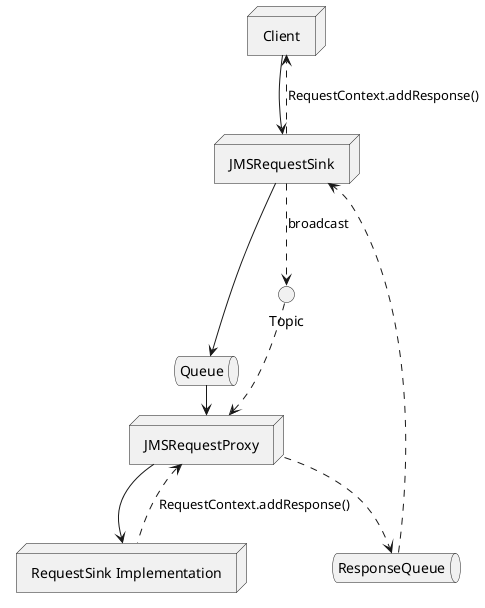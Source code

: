 @startuml

queue "Queue"
queue "ResponseQueue"
node Client
node JMSRequestSink
node JMSRequestProxy
node "RequestSink Implementation"
interface Topic

Client -> JMSRequestSink
JMSRequestSink --> Queue
JMSRequestSink ..> Topic : broadcast

Queue -> JMSRequestProxy
Topic ..> JMSRequestProxy
JMSRequestProxy -> "RequestSink Implementation"
JMSRequestProxy <.. "RequestSink Implementation" : RequestContext.addResponse()

JMSRequestProxy ..> "ResponseQueue"
"ResponseQueue" .> JMSRequestSink
JMSRequestSink ..> Client : RequestContext.addResponse()

@enduml